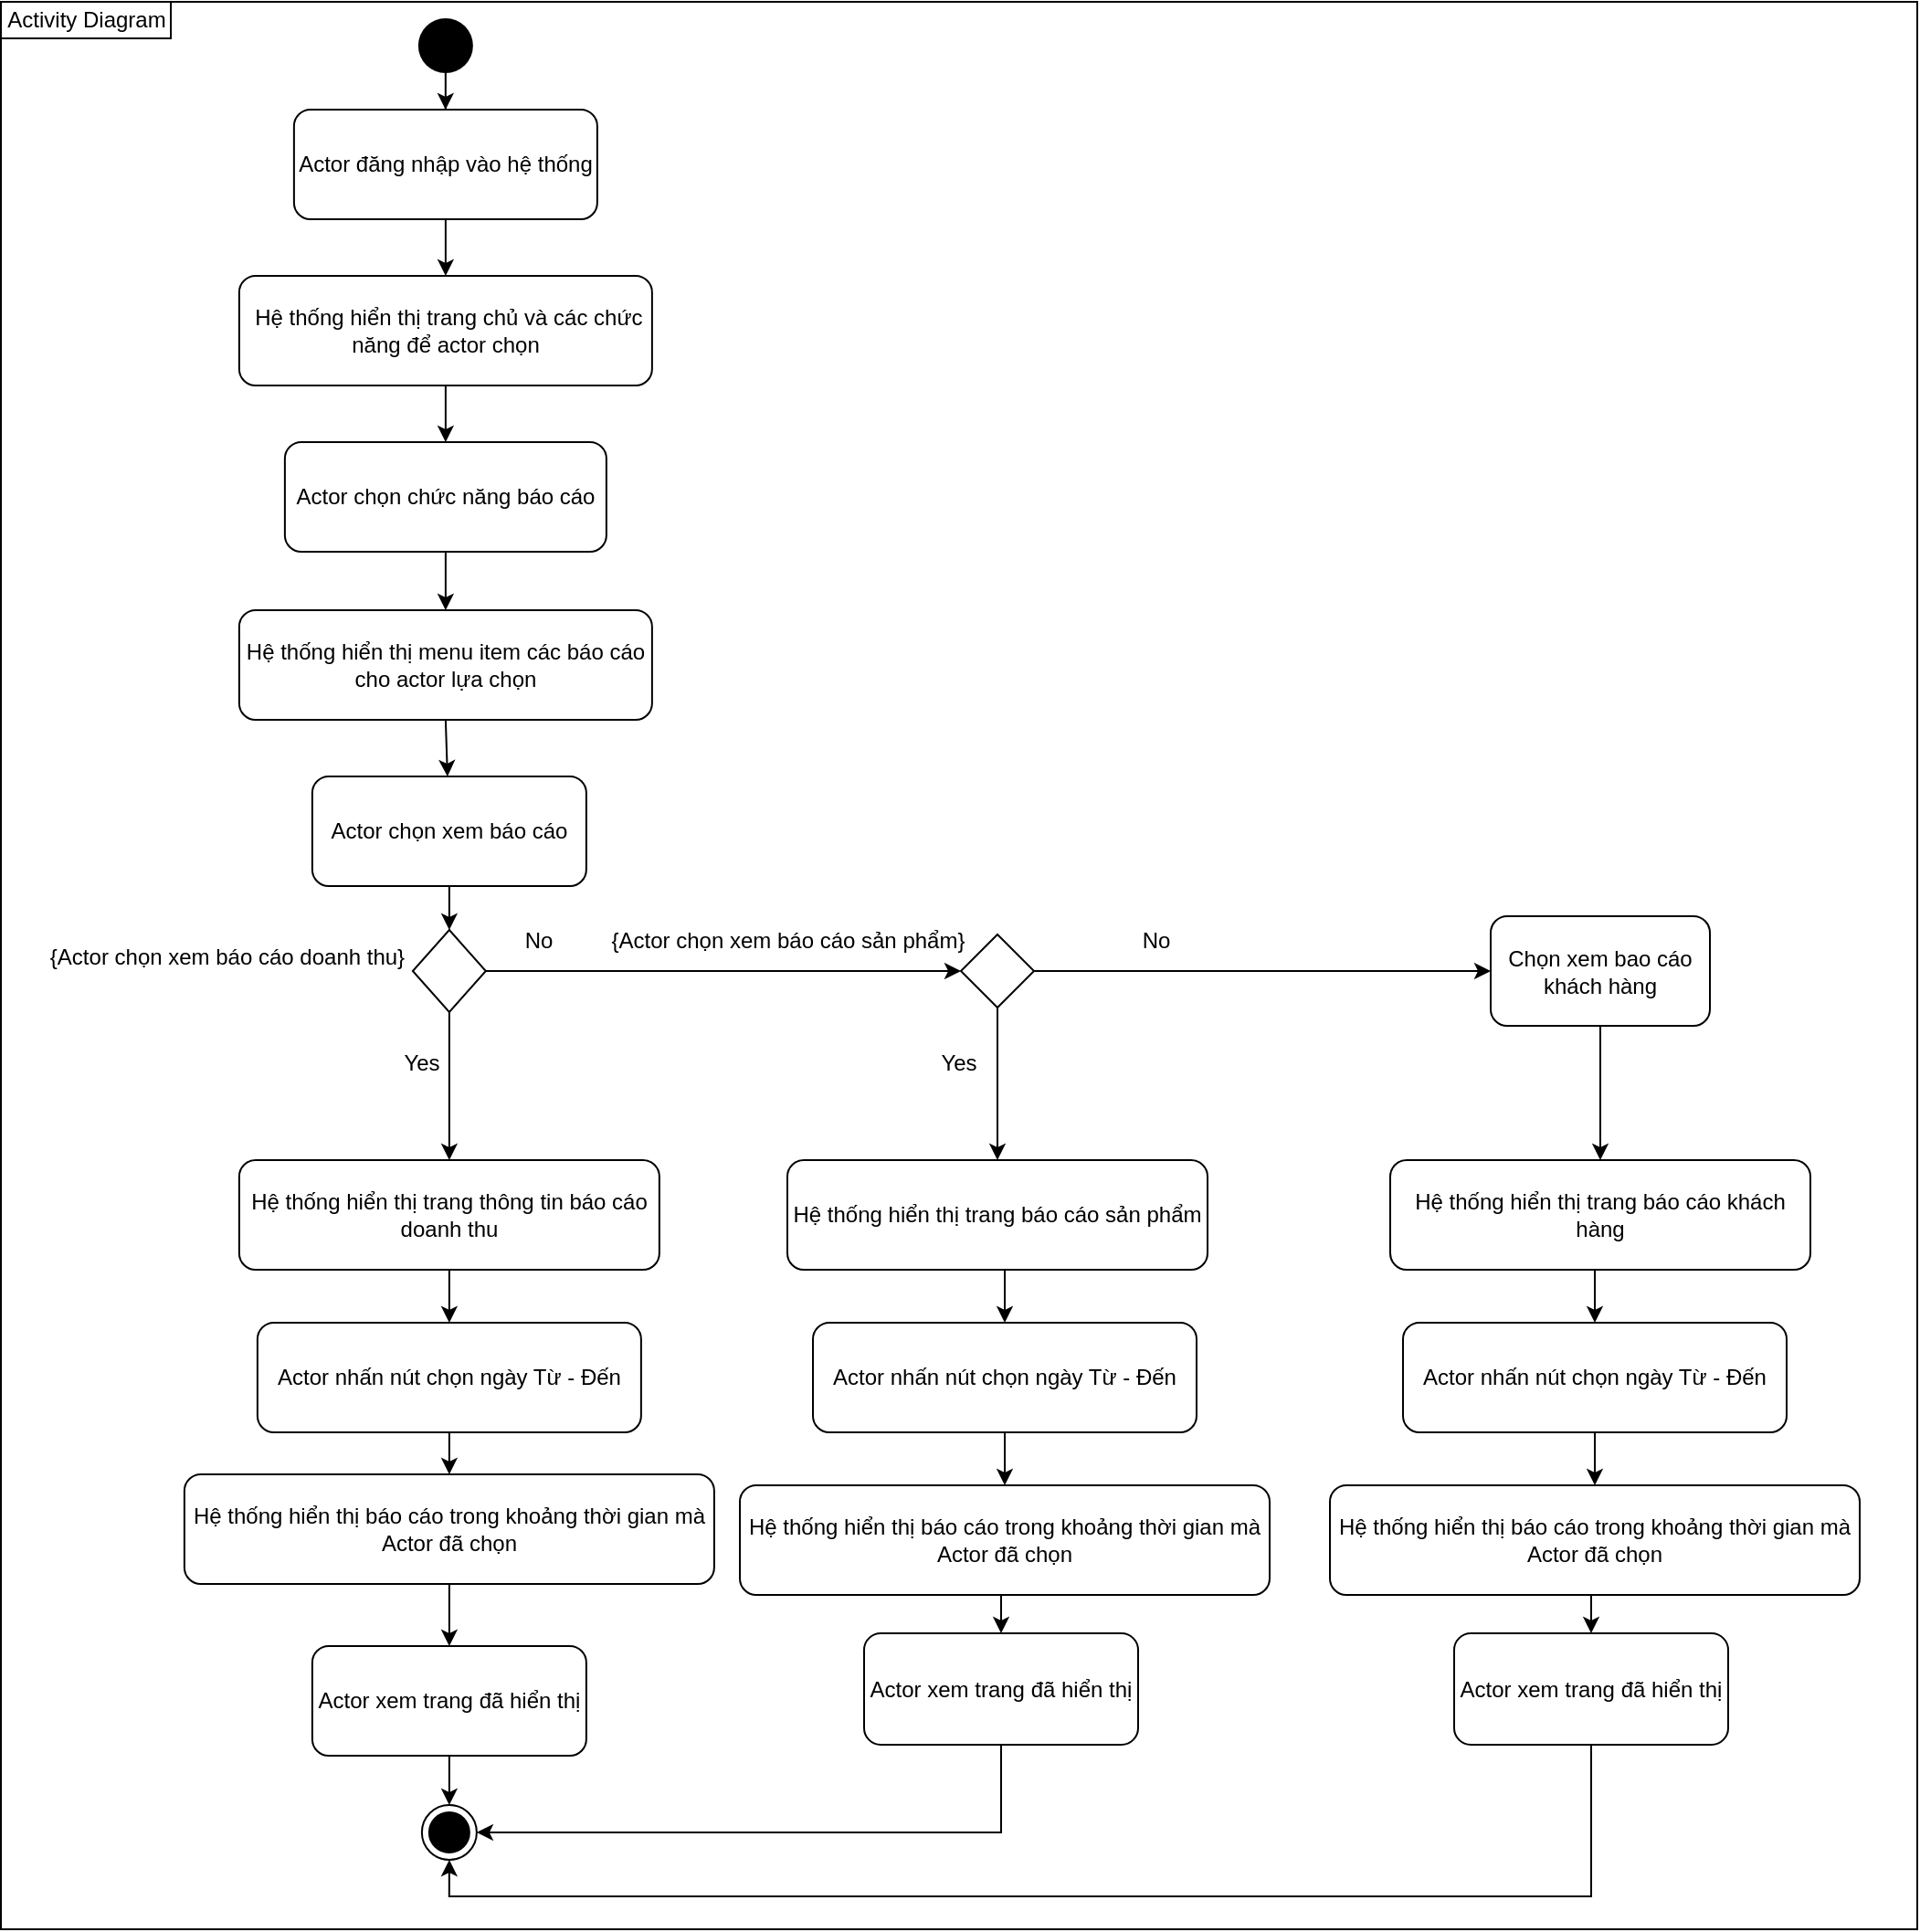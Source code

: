 <mxfile version="13.10.6" type="device"><diagram id="3npgNtYk9-tO_A34j1JN" name="Page-1"><mxGraphModel dx="1673" dy="1298" grid="0" gridSize="10" guides="1" tooltips="1" connect="1" arrows="1" fold="1" page="0" pageScale="1" pageWidth="827" pageHeight="1169" math="0" shadow="0"><root><mxCell id="0"/><mxCell id="1" parent="0"/><mxCell id="J87AsRPqBUm9k4I5aX0h-2" value="" style="rounded=0;whiteSpace=wrap;html=1;fillColor=none;" vertex="1" parent="1"><mxGeometry x="173.5" y="-9" width="1049" height="1055" as="geometry"/></mxCell><mxCell id="n-IjOk6uU8oo-CukFLjv-49" value="" style="edgeStyle=orthogonalEdgeStyle;rounded=0;orthogonalLoop=1;jettySize=auto;html=1;" parent="1" source="n-IjOk6uU8oo-CukFLjv-1" target="n-IjOk6uU8oo-CukFLjv-4" edge="1"><mxGeometry relative="1" as="geometry"/></mxCell><mxCell id="n-IjOk6uU8oo-CukFLjv-1" value="" style="ellipse;fillColor=#000000;strokeColor=none;" parent="1" vertex="1"><mxGeometry x="401.94" width="30" height="30" as="geometry"/></mxCell><mxCell id="n-IjOk6uU8oo-CukFLjv-2" value="" style="ellipse;html=1;shape=endState;fillColor=#000000;strokeColor=#000000;" parent="1" vertex="1"><mxGeometry x="403.94" y="978" width="30" height="30" as="geometry"/></mxCell><mxCell id="n-IjOk6uU8oo-CukFLjv-4" value="Actor đăng nhập vào hệ thống" style="rounded=1;whiteSpace=wrap;html=1;" parent="1" vertex="1"><mxGeometry x="333.94" y="50" width="166" height="60" as="geometry"/></mxCell><mxCell id="n-IjOk6uU8oo-CukFLjv-5" value="&amp;nbsp;Hệ thống hiển thị trang chủ và các chức năng để actor chọn" style="rounded=1;whiteSpace=wrap;html=1;" parent="1" vertex="1"><mxGeometry x="303.94" y="141" width="226" height="60" as="geometry"/></mxCell><mxCell id="n-IjOk6uU8oo-CukFLjv-6" value="Actor chọn chức năng báo cáo" style="rounded=1;whiteSpace=wrap;html=1;" parent="1" vertex="1"><mxGeometry x="328.94" y="232" width="176" height="60" as="geometry"/></mxCell><mxCell id="n-IjOk6uU8oo-CukFLjv-7" value="Hệ thống hiển thị menu item các báo cáo cho actor lựa chọn" style="rounded=1;whiteSpace=wrap;html=1;" parent="1" vertex="1"><mxGeometry x="303.94" y="324" width="226" height="60" as="geometry"/></mxCell><mxCell id="n-IjOk6uU8oo-CukFLjv-9" value="Actor chọn xem báo cáo" style="rounded=1;whiteSpace=wrap;html=1;" parent="1" vertex="1"><mxGeometry x="343.94" y="415" width="150" height="60" as="geometry"/></mxCell><mxCell id="9AfBiNVWVPHyyOORfz4n-14" value="" style="edgeStyle=orthogonalEdgeStyle;rounded=0;orthogonalLoop=1;jettySize=auto;html=1;" parent="1" source="n-IjOk6uU8oo-CukFLjv-11" target="n-IjOk6uU8oo-CukFLjv-12" edge="1"><mxGeometry relative="1" as="geometry"/></mxCell><mxCell id="9AfBiNVWVPHyyOORfz4n-19" style="edgeStyle=orthogonalEdgeStyle;rounded=0;orthogonalLoop=1;jettySize=auto;html=1;" parent="1" source="n-IjOk6uU8oo-CukFLjv-11" target="n-IjOk6uU8oo-CukFLjv-29" edge="1"><mxGeometry relative="1" as="geometry"/></mxCell><mxCell id="n-IjOk6uU8oo-CukFLjv-11" value="" style="rhombus;whiteSpace=wrap;html=1;" parent="1" vertex="1"><mxGeometry x="398.94" y="499" width="40" height="45" as="geometry"/></mxCell><mxCell id="n-IjOk6uU8oo-CukFLjv-20" style="edgeStyle=orthogonalEdgeStyle;rounded=0;orthogonalLoop=1;jettySize=auto;html=1;entryX=0.5;entryY=0;entryDx=0;entryDy=0;exitX=0.5;exitY=1;exitDx=0;exitDy=0;" parent="1" source="n-IjOk6uU8oo-CukFLjv-12" target="9AfBiNVWVPHyyOORfz4n-7" edge="1"><mxGeometry relative="1" as="geometry"/></mxCell><mxCell id="9AfBiNVWVPHyyOORfz4n-15" style="edgeStyle=orthogonalEdgeStyle;rounded=0;orthogonalLoop=1;jettySize=auto;html=1;exitX=1;exitY=0.5;exitDx=0;exitDy=0;entryX=0;entryY=0.5;entryDx=0;entryDy=0;" parent="1" source="n-IjOk6uU8oo-CukFLjv-12" target="n-IjOk6uU8oo-CukFLjv-15" edge="1"><mxGeometry relative="1" as="geometry"/></mxCell><mxCell id="n-IjOk6uU8oo-CukFLjv-12" value="" style="rhombus;whiteSpace=wrap;html=1;" parent="1" vertex="1"><mxGeometry x="699" y="501.5" width="40" height="40" as="geometry"/></mxCell><mxCell id="h2xzT9glVJsEb21tK4i--13" style="edgeStyle=orthogonalEdgeStyle;rounded=0;orthogonalLoop=1;jettySize=auto;html=1;exitX=0.5;exitY=1;exitDx=0;exitDy=0;" parent="1" source="n-IjOk6uU8oo-CukFLjv-15" target="h2xzT9glVJsEb21tK4i--12" edge="1"><mxGeometry relative="1" as="geometry"/></mxCell><mxCell id="n-IjOk6uU8oo-CukFLjv-15" value="Chọn xem bao cáo khách hàng" style="rounded=1;whiteSpace=wrap;html=1;" parent="1" vertex="1"><mxGeometry x="989" y="491.5" width="120" height="60" as="geometry"/></mxCell><mxCell id="n-IjOk6uU8oo-CukFLjv-22" value="" style="endArrow=classic;html=1;exitX=0.5;exitY=1;exitDx=0;exitDy=0;entryX=0.5;entryY=0;entryDx=0;entryDy=0;" parent="1" source="n-IjOk6uU8oo-CukFLjv-4" target="n-IjOk6uU8oo-CukFLjv-5" edge="1"><mxGeometry width="50" height="50" relative="1" as="geometry"><mxPoint x="403.94" y="520" as="sourcePoint"/><mxPoint x="453.94" y="470" as="targetPoint"/></mxGeometry></mxCell><mxCell id="n-IjOk6uU8oo-CukFLjv-23" value="" style="endArrow=classic;html=1;exitX=0.5;exitY=1;exitDx=0;exitDy=0;" parent="1" source="n-IjOk6uU8oo-CukFLjv-5" target="n-IjOk6uU8oo-CukFLjv-6" edge="1"><mxGeometry width="50" height="50" relative="1" as="geometry"><mxPoint x="13.94" y="380" as="sourcePoint"/><mxPoint x="63.94" y="330" as="targetPoint"/></mxGeometry></mxCell><mxCell id="n-IjOk6uU8oo-CukFLjv-24" value="" style="endArrow=classic;html=1;exitX=0.5;exitY=1;exitDx=0;exitDy=0;entryX=0.5;entryY=0;entryDx=0;entryDy=0;" parent="1" source="n-IjOk6uU8oo-CukFLjv-6" target="n-IjOk6uU8oo-CukFLjv-7" edge="1"><mxGeometry width="50" height="50" relative="1" as="geometry"><mxPoint x="83.94" y="470" as="sourcePoint"/><mxPoint x="133.94" y="420" as="targetPoint"/></mxGeometry></mxCell><mxCell id="n-IjOk6uU8oo-CukFLjv-25" value="" style="endArrow=classic;html=1;exitX=0.5;exitY=1;exitDx=0;exitDy=0;" parent="1" source="n-IjOk6uU8oo-CukFLjv-7" target="n-IjOk6uU8oo-CukFLjv-9" edge="1"><mxGeometry width="50" height="50" relative="1" as="geometry"><mxPoint x="63.94" y="500" as="sourcePoint"/><mxPoint x="113.94" y="450" as="targetPoint"/></mxGeometry></mxCell><mxCell id="n-IjOk6uU8oo-CukFLjv-26" value="" style="endArrow=classic;html=1;exitX=0.5;exitY=1;exitDx=0;exitDy=0;entryX=0.5;entryY=0;entryDx=0;entryDy=0;" parent="1" source="n-IjOk6uU8oo-CukFLjv-9" target="n-IjOk6uU8oo-CukFLjv-11" edge="1"><mxGeometry width="50" height="50" relative="1" as="geometry"><mxPoint x="103.94" y="530" as="sourcePoint"/><mxPoint x="153.94" y="480" as="targetPoint"/></mxGeometry></mxCell><mxCell id="n-IjOk6uU8oo-CukFLjv-29" value="Hệ thống hiển thị trang thông tin báo cáo doanh thu" style="rounded=1;whiteSpace=wrap;html=1;" parent="1" vertex="1"><mxGeometry x="303.94" y="625" width="230" height="60" as="geometry"/></mxCell><mxCell id="n-IjOk6uU8oo-CukFLjv-30" value="Actor xem trang đã hiển thị" style="rounded=1;whiteSpace=wrap;html=1;" parent="1" vertex="1"><mxGeometry x="343.94" y="891" width="150" height="60" as="geometry"/></mxCell><mxCell id="n-IjOk6uU8oo-CukFLjv-31" value="Actor nhấn nút chọn ngày Từ - Đến" style="rounded=1;whiteSpace=wrap;html=1;" parent="1" vertex="1"><mxGeometry x="313.94" y="714" width="210" height="60" as="geometry"/></mxCell><mxCell id="n-IjOk6uU8oo-CukFLjv-34" value="{Actor chọn xem báo cáo sản phẩm}" style="text;html=1;strokeColor=none;fillColor=none;align=center;verticalAlign=middle;whiteSpace=wrap;rounded=0;" parent="1" vertex="1"><mxGeometry x="499.94" y="495" width="209" height="20" as="geometry"/></mxCell><mxCell id="n-IjOk6uU8oo-CukFLjv-36" value="Hệ thống hiển thị báo cáo trong khoảng thời gian mà Actor đã chọn" style="rounded=1;whiteSpace=wrap;html=1;" parent="1" vertex="1"><mxGeometry x="273.94" y="797" width="290" height="60" as="geometry"/></mxCell><mxCell id="n-IjOk6uU8oo-CukFLjv-39" value="" style="endArrow=classic;html=1;exitX=0.5;exitY=1;exitDx=0;exitDy=0;entryX=0.5;entryY=0;entryDx=0;entryDy=0;" parent="1" source="n-IjOk6uU8oo-CukFLjv-29" target="n-IjOk6uU8oo-CukFLjv-31" edge="1"><mxGeometry width="50" height="50" relative="1" as="geometry"><mxPoint x="163.94" y="892" as="sourcePoint"/><mxPoint x="213.94" y="842" as="targetPoint"/></mxGeometry></mxCell><mxCell id="n-IjOk6uU8oo-CukFLjv-40" value="" style="endArrow=classic;html=1;entryX=0.5;entryY=0;entryDx=0;entryDy=0;" parent="1" source="n-IjOk6uU8oo-CukFLjv-31" target="n-IjOk6uU8oo-CukFLjv-36" edge="1"><mxGeometry width="50" height="50" relative="1" as="geometry"><mxPoint x="123.94" y="922" as="sourcePoint"/><mxPoint x="173.94" y="872" as="targetPoint"/></mxGeometry></mxCell><mxCell id="n-IjOk6uU8oo-CukFLjv-41" value="" style="endArrow=classic;html=1;exitX=0.5;exitY=1;exitDx=0;exitDy=0;entryX=0.5;entryY=0;entryDx=0;entryDy=0;" parent="1" source="n-IjOk6uU8oo-CukFLjv-36" target="n-IjOk6uU8oo-CukFLjv-30" edge="1"><mxGeometry width="50" height="50" relative="1" as="geometry"><mxPoint x="23.94" y="782" as="sourcePoint"/><mxPoint x="73.94" y="732" as="targetPoint"/></mxGeometry></mxCell><mxCell id="n-IjOk6uU8oo-CukFLjv-42" value="" style="endArrow=classic;html=1;exitX=0.5;exitY=1;exitDx=0;exitDy=0;entryX=0.5;entryY=0;entryDx=0;entryDy=0;" parent="1" source="n-IjOk6uU8oo-CukFLjv-30" target="n-IjOk6uU8oo-CukFLjv-2" edge="1"><mxGeometry width="50" height="50" relative="1" as="geometry"><mxPoint x="163.94" y="1032" as="sourcePoint"/><mxPoint x="213.94" y="982" as="targetPoint"/></mxGeometry></mxCell><mxCell id="n-IjOk6uU8oo-CukFLjv-50" value="Yes" style="text;html=1;strokeColor=none;fillColor=none;align=center;verticalAlign=middle;whiteSpace=wrap;rounded=0;" parent="1" vertex="1"><mxGeometry x="384" y="562" width="40" height="20" as="geometry"/></mxCell><mxCell id="n-IjOk6uU8oo-CukFLjv-51" value="Yes" style="text;html=1;strokeColor=none;fillColor=none;align=center;verticalAlign=middle;whiteSpace=wrap;rounded=0;" parent="1" vertex="1"><mxGeometry x="678" y="567" width="40" height="10" as="geometry"/></mxCell><mxCell id="n-IjOk6uU8oo-CukFLjv-53" value="No" style="text;html=1;strokeColor=none;fillColor=none;align=center;verticalAlign=middle;whiteSpace=wrap;rounded=0;" parent="1" vertex="1"><mxGeometry x="448" y="495" width="40" height="20" as="geometry"/></mxCell><mxCell id="n-IjOk6uU8oo-CukFLjv-54" value="No" style="text;html=1;strokeColor=none;fillColor=none;align=center;verticalAlign=middle;whiteSpace=wrap;rounded=0;" parent="1" vertex="1"><mxGeometry x="786" y="495" width="40" height="20" as="geometry"/></mxCell><mxCell id="9AfBiNVWVPHyyOORfz4n-9" style="edgeStyle=orthogonalEdgeStyle;rounded=0;orthogonalLoop=1;jettySize=auto;html=1;exitX=0.5;exitY=1;exitDx=0;exitDy=0;entryX=1;entryY=0.5;entryDx=0;entryDy=0;" parent="1" source="9AfBiNVWVPHyyOORfz4n-4" target="n-IjOk6uU8oo-CukFLjv-2" edge="1"><mxGeometry relative="1" as="geometry"/></mxCell><mxCell id="9AfBiNVWVPHyyOORfz4n-4" value="Actor xem trang đã hiển thị" style="rounded=1;whiteSpace=wrap;html=1;" parent="1" vertex="1"><mxGeometry x="646" y="884" width="150" height="61" as="geometry"/></mxCell><mxCell id="h2xzT9glVJsEb21tK4i--4" style="edgeStyle=orthogonalEdgeStyle;rounded=0;orthogonalLoop=1;jettySize=auto;html=1;exitX=0.5;exitY=1;exitDx=0;exitDy=0;entryX=0.5;entryY=0;entryDx=0;entryDy=0;" parent="1" source="9AfBiNVWVPHyyOORfz4n-5" target="9AfBiNVWVPHyyOORfz4n-6" edge="1"><mxGeometry relative="1" as="geometry"/></mxCell><mxCell id="9AfBiNVWVPHyyOORfz4n-5" value="Actor nhấn nút chọn ngày Từ - Đến" style="rounded=1;whiteSpace=wrap;html=1;" parent="1" vertex="1"><mxGeometry x="618" y="714" width="210" height="60" as="geometry"/></mxCell><mxCell id="h2xzT9glVJsEb21tK4i--5" style="edgeStyle=orthogonalEdgeStyle;rounded=0;orthogonalLoop=1;jettySize=auto;html=1;exitX=0.5;exitY=1;exitDx=0;exitDy=0;entryX=0.5;entryY=0;entryDx=0;entryDy=0;" parent="1" source="9AfBiNVWVPHyyOORfz4n-6" target="9AfBiNVWVPHyyOORfz4n-4" edge="1"><mxGeometry relative="1" as="geometry"/></mxCell><mxCell id="9AfBiNVWVPHyyOORfz4n-6" value="Hệ thống hiển thị báo cáo trong khoảng thời gian mà Actor đã chọn" style="rounded=1;whiteSpace=wrap;html=1;" parent="1" vertex="1"><mxGeometry x="578" y="803" width="290" height="60" as="geometry"/></mxCell><mxCell id="h2xzT9glVJsEb21tK4i--3" style="edgeStyle=orthogonalEdgeStyle;rounded=0;orthogonalLoop=1;jettySize=auto;html=1;exitX=0.5;exitY=1;exitDx=0;exitDy=0;entryX=0.5;entryY=0;entryDx=0;entryDy=0;" parent="1" source="9AfBiNVWVPHyyOORfz4n-7" target="9AfBiNVWVPHyyOORfz4n-5" edge="1"><mxGeometry relative="1" as="geometry"/></mxCell><mxCell id="9AfBiNVWVPHyyOORfz4n-7" value="Hệ thống hiển thị trang báo cáo sản phẩm" style="rounded=1;whiteSpace=wrap;html=1;" parent="1" vertex="1"><mxGeometry x="604" y="625" width="230" height="60" as="geometry"/></mxCell><mxCell id="9AfBiNVWVPHyyOORfz4n-18" value="{Actor chọn xem báo cáo doanh thu}" style="text;html=1;strokeColor=none;fillColor=none;align=center;verticalAlign=middle;whiteSpace=wrap;rounded=0;" parent="1" vertex="1"><mxGeometry x="192.94" y="504" width="209" height="20" as="geometry"/></mxCell><mxCell id="h2xzT9glVJsEb21tK4i--14" style="edgeStyle=orthogonalEdgeStyle;rounded=0;orthogonalLoop=1;jettySize=auto;html=1;exitX=0.5;exitY=1;exitDx=0;exitDy=0;entryX=0.5;entryY=1;entryDx=0;entryDy=0;" parent="1" source="h2xzT9glVJsEb21tK4i--6" target="n-IjOk6uU8oo-CukFLjv-2" edge="1"><mxGeometry relative="1" as="geometry"/></mxCell><mxCell id="h2xzT9glVJsEb21tK4i--6" value="Actor xem trang đã hiển thị" style="rounded=1;whiteSpace=wrap;html=1;" parent="1" vertex="1"><mxGeometry x="969" y="884" width="150" height="61" as="geometry"/></mxCell><mxCell id="h2xzT9glVJsEb21tK4i--7" style="edgeStyle=orthogonalEdgeStyle;rounded=0;orthogonalLoop=1;jettySize=auto;html=1;exitX=0.5;exitY=1;exitDx=0;exitDy=0;entryX=0.5;entryY=0;entryDx=0;entryDy=0;" parent="1" source="h2xzT9glVJsEb21tK4i--8" target="h2xzT9glVJsEb21tK4i--10" edge="1"><mxGeometry relative="1" as="geometry"/></mxCell><mxCell id="h2xzT9glVJsEb21tK4i--8" value="Actor nhấn nút chọn ngày Từ - Đến" style="rounded=1;whiteSpace=wrap;html=1;" parent="1" vertex="1"><mxGeometry x="941" y="714" width="210" height="60" as="geometry"/></mxCell><mxCell id="h2xzT9glVJsEb21tK4i--9" style="edgeStyle=orthogonalEdgeStyle;rounded=0;orthogonalLoop=1;jettySize=auto;html=1;exitX=0.5;exitY=1;exitDx=0;exitDy=0;entryX=0.5;entryY=0;entryDx=0;entryDy=0;" parent="1" source="h2xzT9glVJsEb21tK4i--10" target="h2xzT9glVJsEb21tK4i--6" edge="1"><mxGeometry relative="1" as="geometry"/></mxCell><mxCell id="h2xzT9glVJsEb21tK4i--10" value="Hệ thống hiển thị báo cáo trong khoảng thời gian mà Actor đã chọn" style="rounded=1;whiteSpace=wrap;html=1;" parent="1" vertex="1"><mxGeometry x="901" y="803" width="290" height="60" as="geometry"/></mxCell><mxCell id="h2xzT9glVJsEb21tK4i--11" style="edgeStyle=orthogonalEdgeStyle;rounded=0;orthogonalLoop=1;jettySize=auto;html=1;exitX=0.5;exitY=1;exitDx=0;exitDy=0;entryX=0.5;entryY=0;entryDx=0;entryDy=0;" parent="1" source="h2xzT9glVJsEb21tK4i--12" target="h2xzT9glVJsEb21tK4i--8" edge="1"><mxGeometry relative="1" as="geometry"/></mxCell><mxCell id="h2xzT9glVJsEb21tK4i--12" value="Hệ thống hiển thị trang báo cáo khách hàng" style="rounded=1;whiteSpace=wrap;html=1;" parent="1" vertex="1"><mxGeometry x="934" y="625" width="230" height="60" as="geometry"/></mxCell><mxCell id="J87AsRPqBUm9k4I5aX0h-3" value="Activity Diagram" style="rounded=0;whiteSpace=wrap;html=1;fillColor=none;" vertex="1" parent="1"><mxGeometry x="173.5" y="-9" width="93" height="20" as="geometry"/></mxCell></root></mxGraphModel></diagram></mxfile>